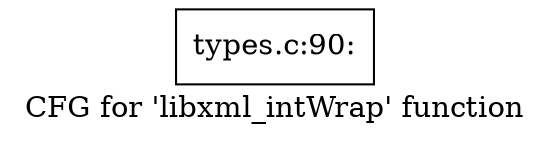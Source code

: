 digraph "CFG for 'libxml_intWrap' function" {
	label="CFG for 'libxml_intWrap' function";

	Node0x4311760 [shape=record,label="{types.c:90:}"];
}
